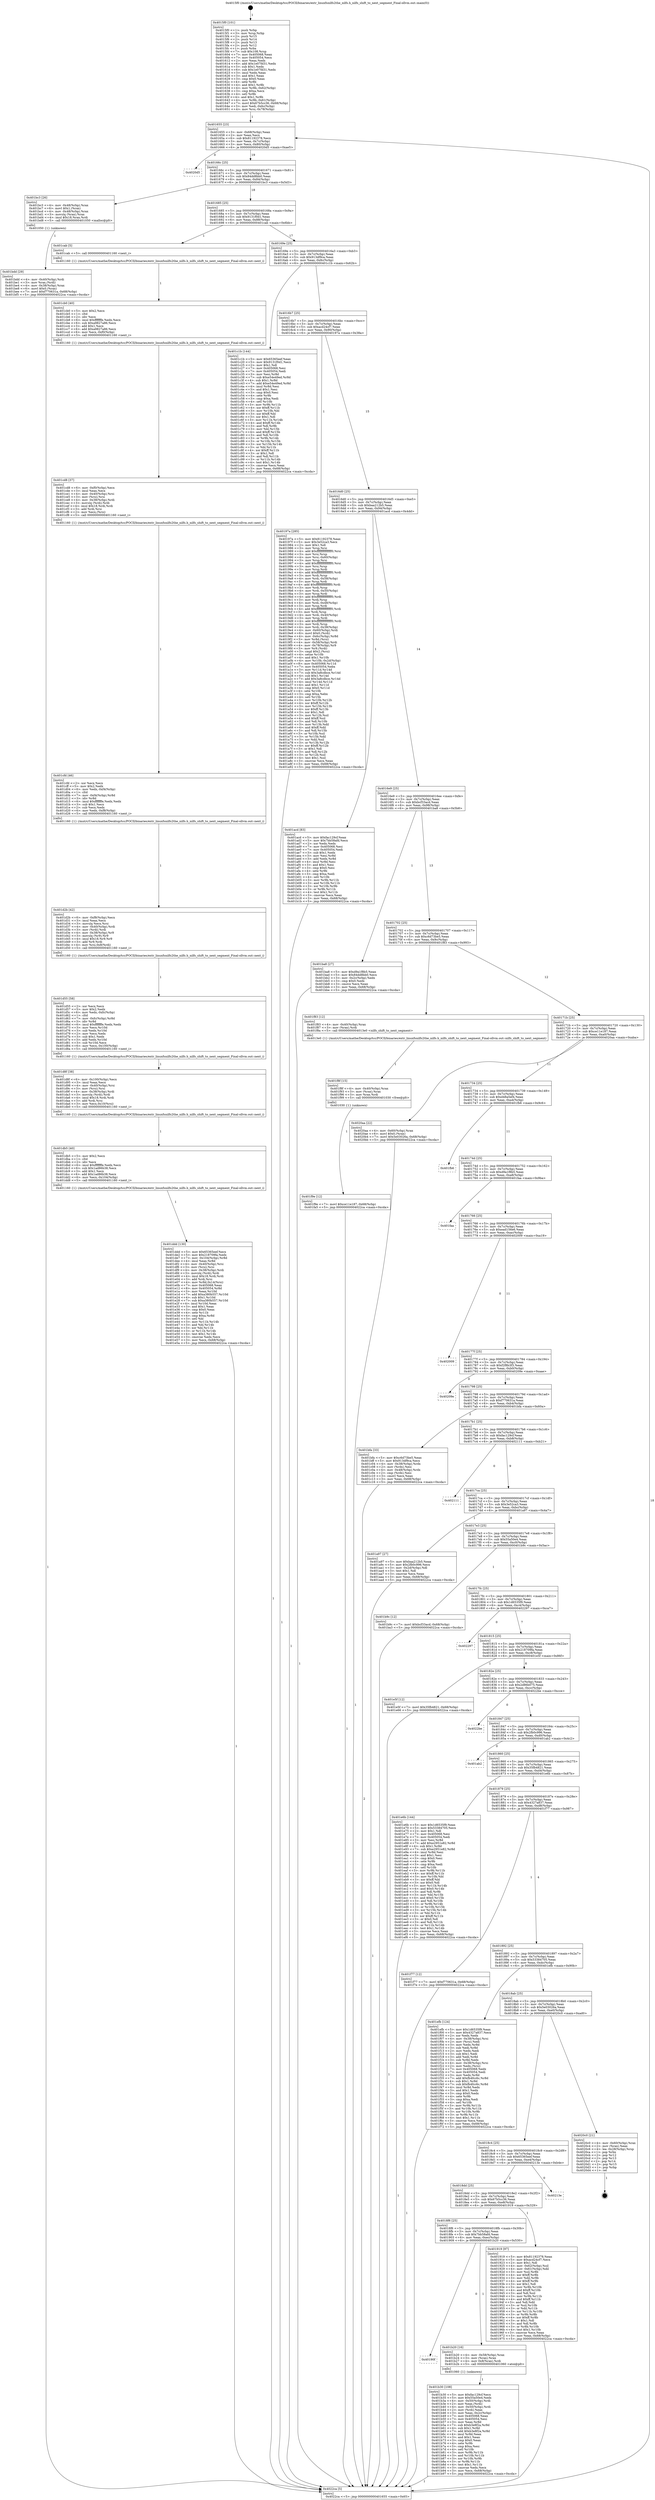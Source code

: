 digraph "0x4015f0" {
  label = "0x4015f0 (/mnt/c/Users/mathe/Desktop/tcc/POCII/binaries/extr_linuxfsnilfs2the_nilfs.h_nilfs_shift_to_next_segment_Final-ollvm.out::main(0))"
  labelloc = "t"
  node[shape=record]

  Entry [label="",width=0.3,height=0.3,shape=circle,fillcolor=black,style=filled]
  "0x401655" [label="{
     0x401655 [23]\l
     | [instrs]\l
     &nbsp;&nbsp;0x401655 \<+3\>: mov -0x68(%rbp),%eax\l
     &nbsp;&nbsp;0x401658 \<+2\>: mov %eax,%ecx\l
     &nbsp;&nbsp;0x40165a \<+6\>: sub $0x81192378,%ecx\l
     &nbsp;&nbsp;0x401660 \<+3\>: mov %eax,-0x7c(%rbp)\l
     &nbsp;&nbsp;0x401663 \<+3\>: mov %ecx,-0x80(%rbp)\l
     &nbsp;&nbsp;0x401666 \<+6\>: je 00000000004020d5 \<main+0xae5\>\l
  }"]
  "0x4020d5" [label="{
     0x4020d5\l
  }", style=dashed]
  "0x40166c" [label="{
     0x40166c [25]\l
     | [instrs]\l
     &nbsp;&nbsp;0x40166c \<+5\>: jmp 0000000000401671 \<main+0x81\>\l
     &nbsp;&nbsp;0x401671 \<+3\>: mov -0x7c(%rbp),%eax\l
     &nbsp;&nbsp;0x401674 \<+5\>: sub $0x84dd8bb0,%eax\l
     &nbsp;&nbsp;0x401679 \<+6\>: mov %eax,-0x84(%rbp)\l
     &nbsp;&nbsp;0x40167f \<+6\>: je 0000000000401bc3 \<main+0x5d3\>\l
  }"]
  Exit [label="",width=0.3,height=0.3,shape=circle,fillcolor=black,style=filled,peripheries=2]
  "0x401bc3" [label="{
     0x401bc3 [26]\l
     | [instrs]\l
     &nbsp;&nbsp;0x401bc3 \<+4\>: mov -0x48(%rbp),%rax\l
     &nbsp;&nbsp;0x401bc7 \<+6\>: movl $0x1,(%rax)\l
     &nbsp;&nbsp;0x401bcd \<+4\>: mov -0x48(%rbp),%rax\l
     &nbsp;&nbsp;0x401bd1 \<+3\>: movslq (%rax),%rax\l
     &nbsp;&nbsp;0x401bd4 \<+4\>: imul $0x18,%rax,%rdi\l
     &nbsp;&nbsp;0x401bd8 \<+5\>: call 0000000000401050 \<malloc@plt\>\l
     | [calls]\l
     &nbsp;&nbsp;0x401050 \{1\} (unknown)\l
  }"]
  "0x401685" [label="{
     0x401685 [25]\l
     | [instrs]\l
     &nbsp;&nbsp;0x401685 \<+5\>: jmp 000000000040168a \<main+0x9a\>\l
     &nbsp;&nbsp;0x40168a \<+3\>: mov -0x7c(%rbp),%eax\l
     &nbsp;&nbsp;0x40168d \<+5\>: sub $0x9131f0d1,%eax\l
     &nbsp;&nbsp;0x401692 \<+6\>: mov %eax,-0x88(%rbp)\l
     &nbsp;&nbsp;0x401698 \<+6\>: je 0000000000401cab \<main+0x6bb\>\l
  }"]
  "0x401f9e" [label="{
     0x401f9e [12]\l
     | [instrs]\l
     &nbsp;&nbsp;0x401f9e \<+7\>: movl $0xce11e187,-0x68(%rbp)\l
     &nbsp;&nbsp;0x401fa5 \<+5\>: jmp 00000000004022ca \<main+0xcda\>\l
  }"]
  "0x401cab" [label="{
     0x401cab [5]\l
     | [instrs]\l
     &nbsp;&nbsp;0x401cab \<+5\>: call 0000000000401160 \<next_i\>\l
     | [calls]\l
     &nbsp;&nbsp;0x401160 \{1\} (/mnt/c/Users/mathe/Desktop/tcc/POCII/binaries/extr_linuxfsnilfs2the_nilfs.h_nilfs_shift_to_next_segment_Final-ollvm.out::next_i)\l
  }"]
  "0x40169e" [label="{
     0x40169e [25]\l
     | [instrs]\l
     &nbsp;&nbsp;0x40169e \<+5\>: jmp 00000000004016a3 \<main+0xb3\>\l
     &nbsp;&nbsp;0x4016a3 \<+3\>: mov -0x7c(%rbp),%eax\l
     &nbsp;&nbsp;0x4016a6 \<+5\>: sub $0x913df9ca,%eax\l
     &nbsp;&nbsp;0x4016ab \<+6\>: mov %eax,-0x8c(%rbp)\l
     &nbsp;&nbsp;0x4016b1 \<+6\>: je 0000000000401c1b \<main+0x62b\>\l
  }"]
  "0x401f8f" [label="{
     0x401f8f [15]\l
     | [instrs]\l
     &nbsp;&nbsp;0x401f8f \<+4\>: mov -0x40(%rbp),%rax\l
     &nbsp;&nbsp;0x401f93 \<+3\>: mov (%rax),%rax\l
     &nbsp;&nbsp;0x401f96 \<+3\>: mov %rax,%rdi\l
     &nbsp;&nbsp;0x401f99 \<+5\>: call 0000000000401030 \<free@plt\>\l
     | [calls]\l
     &nbsp;&nbsp;0x401030 \{1\} (unknown)\l
  }"]
  "0x401c1b" [label="{
     0x401c1b [144]\l
     | [instrs]\l
     &nbsp;&nbsp;0x401c1b \<+5\>: mov $0x65365eef,%eax\l
     &nbsp;&nbsp;0x401c20 \<+5\>: mov $0x9131f0d1,%ecx\l
     &nbsp;&nbsp;0x401c25 \<+2\>: mov $0x1,%dl\l
     &nbsp;&nbsp;0x401c27 \<+7\>: mov 0x405068,%esi\l
     &nbsp;&nbsp;0x401c2e \<+7\>: mov 0x405054,%edi\l
     &nbsp;&nbsp;0x401c35 \<+3\>: mov %esi,%r8d\l
     &nbsp;&nbsp;0x401c38 \<+7\>: sub $0xe54e49ed,%r8d\l
     &nbsp;&nbsp;0x401c3f \<+4\>: sub $0x1,%r8d\l
     &nbsp;&nbsp;0x401c43 \<+7\>: add $0xe54e49ed,%r8d\l
     &nbsp;&nbsp;0x401c4a \<+4\>: imul %r8d,%esi\l
     &nbsp;&nbsp;0x401c4e \<+3\>: and $0x1,%esi\l
     &nbsp;&nbsp;0x401c51 \<+3\>: cmp $0x0,%esi\l
     &nbsp;&nbsp;0x401c54 \<+4\>: sete %r9b\l
     &nbsp;&nbsp;0x401c58 \<+3\>: cmp $0xa,%edi\l
     &nbsp;&nbsp;0x401c5b \<+4\>: setl %r10b\l
     &nbsp;&nbsp;0x401c5f \<+3\>: mov %r9b,%r11b\l
     &nbsp;&nbsp;0x401c62 \<+4\>: xor $0xff,%r11b\l
     &nbsp;&nbsp;0x401c66 \<+3\>: mov %r10b,%bl\l
     &nbsp;&nbsp;0x401c69 \<+3\>: xor $0xff,%bl\l
     &nbsp;&nbsp;0x401c6c \<+3\>: xor $0x1,%dl\l
     &nbsp;&nbsp;0x401c6f \<+3\>: mov %r11b,%r14b\l
     &nbsp;&nbsp;0x401c72 \<+4\>: and $0xff,%r14b\l
     &nbsp;&nbsp;0x401c76 \<+3\>: and %dl,%r9b\l
     &nbsp;&nbsp;0x401c79 \<+3\>: mov %bl,%r15b\l
     &nbsp;&nbsp;0x401c7c \<+4\>: and $0xff,%r15b\l
     &nbsp;&nbsp;0x401c80 \<+3\>: and %dl,%r10b\l
     &nbsp;&nbsp;0x401c83 \<+3\>: or %r9b,%r14b\l
     &nbsp;&nbsp;0x401c86 \<+3\>: or %r10b,%r15b\l
     &nbsp;&nbsp;0x401c89 \<+3\>: xor %r15b,%r14b\l
     &nbsp;&nbsp;0x401c8c \<+3\>: or %bl,%r11b\l
     &nbsp;&nbsp;0x401c8f \<+4\>: xor $0xff,%r11b\l
     &nbsp;&nbsp;0x401c93 \<+3\>: or $0x1,%dl\l
     &nbsp;&nbsp;0x401c96 \<+3\>: and %dl,%r11b\l
     &nbsp;&nbsp;0x401c99 \<+3\>: or %r11b,%r14b\l
     &nbsp;&nbsp;0x401c9c \<+4\>: test $0x1,%r14b\l
     &nbsp;&nbsp;0x401ca0 \<+3\>: cmovne %ecx,%eax\l
     &nbsp;&nbsp;0x401ca3 \<+3\>: mov %eax,-0x68(%rbp)\l
     &nbsp;&nbsp;0x401ca6 \<+5\>: jmp 00000000004022ca \<main+0xcda\>\l
  }"]
  "0x4016b7" [label="{
     0x4016b7 [25]\l
     | [instrs]\l
     &nbsp;&nbsp;0x4016b7 \<+5\>: jmp 00000000004016bc \<main+0xcc\>\l
     &nbsp;&nbsp;0x4016bc \<+3\>: mov -0x7c(%rbp),%eax\l
     &nbsp;&nbsp;0x4016bf \<+5\>: sub $0xacd24cf7,%eax\l
     &nbsp;&nbsp;0x4016c4 \<+6\>: mov %eax,-0x90(%rbp)\l
     &nbsp;&nbsp;0x4016ca \<+6\>: je 000000000040197a \<main+0x38a\>\l
  }"]
  "0x401ddd" [label="{
     0x401ddd [130]\l
     | [instrs]\l
     &nbsp;&nbsp;0x401ddd \<+5\>: mov $0x65365eef,%ecx\l
     &nbsp;&nbsp;0x401de2 \<+5\>: mov $0x218709fa,%edx\l
     &nbsp;&nbsp;0x401de7 \<+7\>: mov -0x104(%rbp),%r8d\l
     &nbsp;&nbsp;0x401dee \<+4\>: imul %eax,%r8d\l
     &nbsp;&nbsp;0x401df2 \<+4\>: mov -0x40(%rbp),%rsi\l
     &nbsp;&nbsp;0x401df6 \<+3\>: mov (%rsi),%rsi\l
     &nbsp;&nbsp;0x401df9 \<+4\>: mov -0x38(%rbp),%rdi\l
     &nbsp;&nbsp;0x401dfd \<+3\>: movslq (%rdi),%rdi\l
     &nbsp;&nbsp;0x401e00 \<+4\>: imul $0x18,%rdi,%rdi\l
     &nbsp;&nbsp;0x401e04 \<+3\>: add %rdi,%rsi\l
     &nbsp;&nbsp;0x401e07 \<+4\>: mov %r8d,0x14(%rsi)\l
     &nbsp;&nbsp;0x401e0b \<+7\>: mov 0x405068,%eax\l
     &nbsp;&nbsp;0x401e12 \<+8\>: mov 0x405054,%r8d\l
     &nbsp;&nbsp;0x401e1a \<+3\>: mov %eax,%r10d\l
     &nbsp;&nbsp;0x401e1d \<+7\>: add $0xa380b557,%r10d\l
     &nbsp;&nbsp;0x401e24 \<+4\>: sub $0x1,%r10d\l
     &nbsp;&nbsp;0x401e28 \<+7\>: sub $0xa380b557,%r10d\l
     &nbsp;&nbsp;0x401e2f \<+4\>: imul %r10d,%eax\l
     &nbsp;&nbsp;0x401e33 \<+3\>: and $0x1,%eax\l
     &nbsp;&nbsp;0x401e36 \<+3\>: cmp $0x0,%eax\l
     &nbsp;&nbsp;0x401e39 \<+4\>: sete %r11b\l
     &nbsp;&nbsp;0x401e3d \<+4\>: cmp $0xa,%r8d\l
     &nbsp;&nbsp;0x401e41 \<+3\>: setl %bl\l
     &nbsp;&nbsp;0x401e44 \<+3\>: mov %r11b,%r14b\l
     &nbsp;&nbsp;0x401e47 \<+3\>: and %bl,%r14b\l
     &nbsp;&nbsp;0x401e4a \<+3\>: xor %bl,%r11b\l
     &nbsp;&nbsp;0x401e4d \<+3\>: or %r11b,%r14b\l
     &nbsp;&nbsp;0x401e50 \<+4\>: test $0x1,%r14b\l
     &nbsp;&nbsp;0x401e54 \<+3\>: cmovne %edx,%ecx\l
     &nbsp;&nbsp;0x401e57 \<+3\>: mov %ecx,-0x68(%rbp)\l
     &nbsp;&nbsp;0x401e5a \<+5\>: jmp 00000000004022ca \<main+0xcda\>\l
  }"]
  "0x40197a" [label="{
     0x40197a [285]\l
     | [instrs]\l
     &nbsp;&nbsp;0x40197a \<+5\>: mov $0x81192378,%eax\l
     &nbsp;&nbsp;0x40197f \<+5\>: mov $0x3e52ca3,%ecx\l
     &nbsp;&nbsp;0x401984 \<+2\>: mov $0x1,%dl\l
     &nbsp;&nbsp;0x401986 \<+3\>: mov %rsp,%rsi\l
     &nbsp;&nbsp;0x401989 \<+4\>: add $0xfffffffffffffff0,%rsi\l
     &nbsp;&nbsp;0x40198d \<+3\>: mov %rsi,%rsp\l
     &nbsp;&nbsp;0x401990 \<+4\>: mov %rsi,-0x60(%rbp)\l
     &nbsp;&nbsp;0x401994 \<+3\>: mov %rsp,%rsi\l
     &nbsp;&nbsp;0x401997 \<+4\>: add $0xfffffffffffffff0,%rsi\l
     &nbsp;&nbsp;0x40199b \<+3\>: mov %rsi,%rsp\l
     &nbsp;&nbsp;0x40199e \<+3\>: mov %rsp,%rdi\l
     &nbsp;&nbsp;0x4019a1 \<+4\>: add $0xfffffffffffffff0,%rdi\l
     &nbsp;&nbsp;0x4019a5 \<+3\>: mov %rdi,%rsp\l
     &nbsp;&nbsp;0x4019a8 \<+4\>: mov %rdi,-0x58(%rbp)\l
     &nbsp;&nbsp;0x4019ac \<+3\>: mov %rsp,%rdi\l
     &nbsp;&nbsp;0x4019af \<+4\>: add $0xfffffffffffffff0,%rdi\l
     &nbsp;&nbsp;0x4019b3 \<+3\>: mov %rdi,%rsp\l
     &nbsp;&nbsp;0x4019b6 \<+4\>: mov %rdi,-0x50(%rbp)\l
     &nbsp;&nbsp;0x4019ba \<+3\>: mov %rsp,%rdi\l
     &nbsp;&nbsp;0x4019bd \<+4\>: add $0xfffffffffffffff0,%rdi\l
     &nbsp;&nbsp;0x4019c1 \<+3\>: mov %rdi,%rsp\l
     &nbsp;&nbsp;0x4019c4 \<+4\>: mov %rdi,-0x48(%rbp)\l
     &nbsp;&nbsp;0x4019c8 \<+3\>: mov %rsp,%rdi\l
     &nbsp;&nbsp;0x4019cb \<+4\>: add $0xfffffffffffffff0,%rdi\l
     &nbsp;&nbsp;0x4019cf \<+3\>: mov %rdi,%rsp\l
     &nbsp;&nbsp;0x4019d2 \<+4\>: mov %rdi,-0x40(%rbp)\l
     &nbsp;&nbsp;0x4019d6 \<+3\>: mov %rsp,%rdi\l
     &nbsp;&nbsp;0x4019d9 \<+4\>: add $0xfffffffffffffff0,%rdi\l
     &nbsp;&nbsp;0x4019dd \<+3\>: mov %rdi,%rsp\l
     &nbsp;&nbsp;0x4019e0 \<+4\>: mov %rdi,-0x38(%rbp)\l
     &nbsp;&nbsp;0x4019e4 \<+4\>: mov -0x60(%rbp),%rdi\l
     &nbsp;&nbsp;0x4019e8 \<+6\>: movl $0x0,(%rdi)\l
     &nbsp;&nbsp;0x4019ee \<+4\>: mov -0x6c(%rbp),%r8d\l
     &nbsp;&nbsp;0x4019f2 \<+3\>: mov %r8d,(%rsi)\l
     &nbsp;&nbsp;0x4019f5 \<+4\>: mov -0x58(%rbp),%rdi\l
     &nbsp;&nbsp;0x4019f9 \<+4\>: mov -0x78(%rbp),%r9\l
     &nbsp;&nbsp;0x4019fd \<+3\>: mov %r9,(%rdi)\l
     &nbsp;&nbsp;0x401a00 \<+3\>: cmpl $0x2,(%rsi)\l
     &nbsp;&nbsp;0x401a03 \<+4\>: setne %r10b\l
     &nbsp;&nbsp;0x401a07 \<+4\>: and $0x1,%r10b\l
     &nbsp;&nbsp;0x401a0b \<+4\>: mov %r10b,-0x2d(%rbp)\l
     &nbsp;&nbsp;0x401a0f \<+8\>: mov 0x405068,%r11d\l
     &nbsp;&nbsp;0x401a17 \<+7\>: mov 0x405054,%ebx\l
     &nbsp;&nbsp;0x401a1e \<+3\>: mov %r11d,%r14d\l
     &nbsp;&nbsp;0x401a21 \<+7\>: sub $0x3a8cdbce,%r14d\l
     &nbsp;&nbsp;0x401a28 \<+4\>: sub $0x1,%r14d\l
     &nbsp;&nbsp;0x401a2c \<+7\>: add $0x3a8cdbce,%r14d\l
     &nbsp;&nbsp;0x401a33 \<+4\>: imul %r14d,%r11d\l
     &nbsp;&nbsp;0x401a37 \<+4\>: and $0x1,%r11d\l
     &nbsp;&nbsp;0x401a3b \<+4\>: cmp $0x0,%r11d\l
     &nbsp;&nbsp;0x401a3f \<+4\>: sete %r10b\l
     &nbsp;&nbsp;0x401a43 \<+3\>: cmp $0xa,%ebx\l
     &nbsp;&nbsp;0x401a46 \<+4\>: setl %r15b\l
     &nbsp;&nbsp;0x401a4a \<+3\>: mov %r10b,%r12b\l
     &nbsp;&nbsp;0x401a4d \<+4\>: xor $0xff,%r12b\l
     &nbsp;&nbsp;0x401a51 \<+3\>: mov %r15b,%r13b\l
     &nbsp;&nbsp;0x401a54 \<+4\>: xor $0xff,%r13b\l
     &nbsp;&nbsp;0x401a58 \<+3\>: xor $0x1,%dl\l
     &nbsp;&nbsp;0x401a5b \<+3\>: mov %r12b,%sil\l
     &nbsp;&nbsp;0x401a5e \<+4\>: and $0xff,%sil\l
     &nbsp;&nbsp;0x401a62 \<+3\>: and %dl,%r10b\l
     &nbsp;&nbsp;0x401a65 \<+3\>: mov %r13b,%dil\l
     &nbsp;&nbsp;0x401a68 \<+4\>: and $0xff,%dil\l
     &nbsp;&nbsp;0x401a6c \<+3\>: and %dl,%r15b\l
     &nbsp;&nbsp;0x401a6f \<+3\>: or %r10b,%sil\l
     &nbsp;&nbsp;0x401a72 \<+3\>: or %r15b,%dil\l
     &nbsp;&nbsp;0x401a75 \<+3\>: xor %dil,%sil\l
     &nbsp;&nbsp;0x401a78 \<+3\>: or %r13b,%r12b\l
     &nbsp;&nbsp;0x401a7b \<+4\>: xor $0xff,%r12b\l
     &nbsp;&nbsp;0x401a7f \<+3\>: or $0x1,%dl\l
     &nbsp;&nbsp;0x401a82 \<+3\>: and %dl,%r12b\l
     &nbsp;&nbsp;0x401a85 \<+3\>: or %r12b,%sil\l
     &nbsp;&nbsp;0x401a88 \<+4\>: test $0x1,%sil\l
     &nbsp;&nbsp;0x401a8c \<+3\>: cmovne %ecx,%eax\l
     &nbsp;&nbsp;0x401a8f \<+3\>: mov %eax,-0x68(%rbp)\l
     &nbsp;&nbsp;0x401a92 \<+5\>: jmp 00000000004022ca \<main+0xcda\>\l
  }"]
  "0x4016d0" [label="{
     0x4016d0 [25]\l
     | [instrs]\l
     &nbsp;&nbsp;0x4016d0 \<+5\>: jmp 00000000004016d5 \<main+0xe5\>\l
     &nbsp;&nbsp;0x4016d5 \<+3\>: mov -0x7c(%rbp),%eax\l
     &nbsp;&nbsp;0x4016d8 \<+5\>: sub $0xbaa212b5,%eax\l
     &nbsp;&nbsp;0x4016dd \<+6\>: mov %eax,-0x94(%rbp)\l
     &nbsp;&nbsp;0x4016e3 \<+6\>: je 0000000000401acd \<main+0x4dd\>\l
  }"]
  "0x401db5" [label="{
     0x401db5 [40]\l
     | [instrs]\l
     &nbsp;&nbsp;0x401db5 \<+5\>: mov $0x2,%ecx\l
     &nbsp;&nbsp;0x401dba \<+1\>: cltd\l
     &nbsp;&nbsp;0x401dbb \<+2\>: idiv %ecx\l
     &nbsp;&nbsp;0x401dbd \<+6\>: imul $0xfffffffe,%edx,%ecx\l
     &nbsp;&nbsp;0x401dc3 \<+6\>: sub $0x1ad86b38,%ecx\l
     &nbsp;&nbsp;0x401dc9 \<+3\>: add $0x1,%ecx\l
     &nbsp;&nbsp;0x401dcc \<+6\>: add $0x1ad86b38,%ecx\l
     &nbsp;&nbsp;0x401dd2 \<+6\>: mov %ecx,-0x104(%rbp)\l
     &nbsp;&nbsp;0x401dd8 \<+5\>: call 0000000000401160 \<next_i\>\l
     | [calls]\l
     &nbsp;&nbsp;0x401160 \{1\} (/mnt/c/Users/mathe/Desktop/tcc/POCII/binaries/extr_linuxfsnilfs2the_nilfs.h_nilfs_shift_to_next_segment_Final-ollvm.out::next_i)\l
  }"]
  "0x401acd" [label="{
     0x401acd [83]\l
     | [instrs]\l
     &nbsp;&nbsp;0x401acd \<+5\>: mov $0xfac129cf,%eax\l
     &nbsp;&nbsp;0x401ad2 \<+5\>: mov $0x7bb58afd,%ecx\l
     &nbsp;&nbsp;0x401ad7 \<+2\>: xor %edx,%edx\l
     &nbsp;&nbsp;0x401ad9 \<+7\>: mov 0x405068,%esi\l
     &nbsp;&nbsp;0x401ae0 \<+7\>: mov 0x405054,%edi\l
     &nbsp;&nbsp;0x401ae7 \<+3\>: sub $0x1,%edx\l
     &nbsp;&nbsp;0x401aea \<+3\>: mov %esi,%r8d\l
     &nbsp;&nbsp;0x401aed \<+3\>: add %edx,%r8d\l
     &nbsp;&nbsp;0x401af0 \<+4\>: imul %r8d,%esi\l
     &nbsp;&nbsp;0x401af4 \<+3\>: and $0x1,%esi\l
     &nbsp;&nbsp;0x401af7 \<+3\>: cmp $0x0,%esi\l
     &nbsp;&nbsp;0x401afa \<+4\>: sete %r9b\l
     &nbsp;&nbsp;0x401afe \<+3\>: cmp $0xa,%edi\l
     &nbsp;&nbsp;0x401b01 \<+4\>: setl %r10b\l
     &nbsp;&nbsp;0x401b05 \<+3\>: mov %r9b,%r11b\l
     &nbsp;&nbsp;0x401b08 \<+3\>: and %r10b,%r11b\l
     &nbsp;&nbsp;0x401b0b \<+3\>: xor %r10b,%r9b\l
     &nbsp;&nbsp;0x401b0e \<+3\>: or %r9b,%r11b\l
     &nbsp;&nbsp;0x401b11 \<+4\>: test $0x1,%r11b\l
     &nbsp;&nbsp;0x401b15 \<+3\>: cmovne %ecx,%eax\l
     &nbsp;&nbsp;0x401b18 \<+3\>: mov %eax,-0x68(%rbp)\l
     &nbsp;&nbsp;0x401b1b \<+5\>: jmp 00000000004022ca \<main+0xcda\>\l
  }"]
  "0x4016e9" [label="{
     0x4016e9 [25]\l
     | [instrs]\l
     &nbsp;&nbsp;0x4016e9 \<+5\>: jmp 00000000004016ee \<main+0xfe\>\l
     &nbsp;&nbsp;0x4016ee \<+3\>: mov -0x7c(%rbp),%eax\l
     &nbsp;&nbsp;0x4016f1 \<+5\>: sub $0xbcf33acd,%eax\l
     &nbsp;&nbsp;0x4016f6 \<+6\>: mov %eax,-0x98(%rbp)\l
     &nbsp;&nbsp;0x4016fc \<+6\>: je 0000000000401ba8 \<main+0x5b8\>\l
  }"]
  "0x401d8f" [label="{
     0x401d8f [38]\l
     | [instrs]\l
     &nbsp;&nbsp;0x401d8f \<+6\>: mov -0x100(%rbp),%ecx\l
     &nbsp;&nbsp;0x401d95 \<+3\>: imul %eax,%ecx\l
     &nbsp;&nbsp;0x401d98 \<+4\>: mov -0x40(%rbp),%rsi\l
     &nbsp;&nbsp;0x401d9c \<+3\>: mov (%rsi),%rsi\l
     &nbsp;&nbsp;0x401d9f \<+4\>: mov -0x38(%rbp),%rdi\l
     &nbsp;&nbsp;0x401da3 \<+3\>: movslq (%rdi),%rdi\l
     &nbsp;&nbsp;0x401da6 \<+4\>: imul $0x18,%rdi,%rdi\l
     &nbsp;&nbsp;0x401daa \<+3\>: add %rdi,%rsi\l
     &nbsp;&nbsp;0x401dad \<+3\>: mov %ecx,0x10(%rsi)\l
     &nbsp;&nbsp;0x401db0 \<+5\>: call 0000000000401160 \<next_i\>\l
     | [calls]\l
     &nbsp;&nbsp;0x401160 \{1\} (/mnt/c/Users/mathe/Desktop/tcc/POCII/binaries/extr_linuxfsnilfs2the_nilfs.h_nilfs_shift_to_next_segment_Final-ollvm.out::next_i)\l
  }"]
  "0x401ba8" [label="{
     0x401ba8 [27]\l
     | [instrs]\l
     &nbsp;&nbsp;0x401ba8 \<+5\>: mov $0xd9a1f8b5,%eax\l
     &nbsp;&nbsp;0x401bad \<+5\>: mov $0x84dd8bb0,%ecx\l
     &nbsp;&nbsp;0x401bb2 \<+3\>: mov -0x2c(%rbp),%edx\l
     &nbsp;&nbsp;0x401bb5 \<+3\>: cmp $0x0,%edx\l
     &nbsp;&nbsp;0x401bb8 \<+3\>: cmove %ecx,%eax\l
     &nbsp;&nbsp;0x401bbb \<+3\>: mov %eax,-0x68(%rbp)\l
     &nbsp;&nbsp;0x401bbe \<+5\>: jmp 00000000004022ca \<main+0xcda\>\l
  }"]
  "0x401702" [label="{
     0x401702 [25]\l
     | [instrs]\l
     &nbsp;&nbsp;0x401702 \<+5\>: jmp 0000000000401707 \<main+0x117\>\l
     &nbsp;&nbsp;0x401707 \<+3\>: mov -0x7c(%rbp),%eax\l
     &nbsp;&nbsp;0x40170a \<+5\>: sub $0xc6d73be5,%eax\l
     &nbsp;&nbsp;0x40170f \<+6\>: mov %eax,-0x9c(%rbp)\l
     &nbsp;&nbsp;0x401715 \<+6\>: je 0000000000401f83 \<main+0x993\>\l
  }"]
  "0x401d55" [label="{
     0x401d55 [58]\l
     | [instrs]\l
     &nbsp;&nbsp;0x401d55 \<+2\>: xor %ecx,%ecx\l
     &nbsp;&nbsp;0x401d57 \<+5\>: mov $0x2,%edx\l
     &nbsp;&nbsp;0x401d5c \<+6\>: mov %edx,-0xfc(%rbp)\l
     &nbsp;&nbsp;0x401d62 \<+1\>: cltd\l
     &nbsp;&nbsp;0x401d63 \<+7\>: mov -0xfc(%rbp),%r8d\l
     &nbsp;&nbsp;0x401d6a \<+3\>: idiv %r8d\l
     &nbsp;&nbsp;0x401d6d \<+6\>: imul $0xfffffffe,%edx,%edx\l
     &nbsp;&nbsp;0x401d73 \<+3\>: mov %ecx,%r10d\l
     &nbsp;&nbsp;0x401d76 \<+3\>: sub %edx,%r10d\l
     &nbsp;&nbsp;0x401d79 \<+2\>: mov %ecx,%edx\l
     &nbsp;&nbsp;0x401d7b \<+3\>: sub $0x1,%edx\l
     &nbsp;&nbsp;0x401d7e \<+3\>: add %edx,%r10d\l
     &nbsp;&nbsp;0x401d81 \<+3\>: sub %r10d,%ecx\l
     &nbsp;&nbsp;0x401d84 \<+6\>: mov %ecx,-0x100(%rbp)\l
     &nbsp;&nbsp;0x401d8a \<+5\>: call 0000000000401160 \<next_i\>\l
     | [calls]\l
     &nbsp;&nbsp;0x401160 \{1\} (/mnt/c/Users/mathe/Desktop/tcc/POCII/binaries/extr_linuxfsnilfs2the_nilfs.h_nilfs_shift_to_next_segment_Final-ollvm.out::next_i)\l
  }"]
  "0x401f83" [label="{
     0x401f83 [12]\l
     | [instrs]\l
     &nbsp;&nbsp;0x401f83 \<+4\>: mov -0x40(%rbp),%rax\l
     &nbsp;&nbsp;0x401f87 \<+3\>: mov (%rax),%rdi\l
     &nbsp;&nbsp;0x401f8a \<+5\>: call 00000000004013e0 \<nilfs_shift_to_next_segment\>\l
     | [calls]\l
     &nbsp;&nbsp;0x4013e0 \{1\} (/mnt/c/Users/mathe/Desktop/tcc/POCII/binaries/extr_linuxfsnilfs2the_nilfs.h_nilfs_shift_to_next_segment_Final-ollvm.out::nilfs_shift_to_next_segment)\l
  }"]
  "0x40171b" [label="{
     0x40171b [25]\l
     | [instrs]\l
     &nbsp;&nbsp;0x40171b \<+5\>: jmp 0000000000401720 \<main+0x130\>\l
     &nbsp;&nbsp;0x401720 \<+3\>: mov -0x7c(%rbp),%eax\l
     &nbsp;&nbsp;0x401723 \<+5\>: sub $0xce11e187,%eax\l
     &nbsp;&nbsp;0x401728 \<+6\>: mov %eax,-0xa0(%rbp)\l
     &nbsp;&nbsp;0x40172e \<+6\>: je 00000000004020aa \<main+0xaba\>\l
  }"]
  "0x401d2b" [label="{
     0x401d2b [42]\l
     | [instrs]\l
     &nbsp;&nbsp;0x401d2b \<+6\>: mov -0xf8(%rbp),%ecx\l
     &nbsp;&nbsp;0x401d31 \<+3\>: imul %eax,%ecx\l
     &nbsp;&nbsp;0x401d34 \<+3\>: movslq %ecx,%rsi\l
     &nbsp;&nbsp;0x401d37 \<+4\>: mov -0x40(%rbp),%rdi\l
     &nbsp;&nbsp;0x401d3b \<+3\>: mov (%rdi),%rdi\l
     &nbsp;&nbsp;0x401d3e \<+4\>: mov -0x38(%rbp),%r9\l
     &nbsp;&nbsp;0x401d42 \<+3\>: movslq (%r9),%r9\l
     &nbsp;&nbsp;0x401d45 \<+4\>: imul $0x18,%r9,%r9\l
     &nbsp;&nbsp;0x401d49 \<+3\>: add %r9,%rdi\l
     &nbsp;&nbsp;0x401d4c \<+4\>: mov %rsi,0x8(%rdi)\l
     &nbsp;&nbsp;0x401d50 \<+5\>: call 0000000000401160 \<next_i\>\l
     | [calls]\l
     &nbsp;&nbsp;0x401160 \{1\} (/mnt/c/Users/mathe/Desktop/tcc/POCII/binaries/extr_linuxfsnilfs2the_nilfs.h_nilfs_shift_to_next_segment_Final-ollvm.out::next_i)\l
  }"]
  "0x4020aa" [label="{
     0x4020aa [22]\l
     | [instrs]\l
     &nbsp;&nbsp;0x4020aa \<+4\>: mov -0x60(%rbp),%rax\l
     &nbsp;&nbsp;0x4020ae \<+6\>: movl $0x0,(%rax)\l
     &nbsp;&nbsp;0x4020b4 \<+7\>: movl $0x5e03026a,-0x68(%rbp)\l
     &nbsp;&nbsp;0x4020bb \<+5\>: jmp 00000000004022ca \<main+0xcda\>\l
  }"]
  "0x401734" [label="{
     0x401734 [25]\l
     | [instrs]\l
     &nbsp;&nbsp;0x401734 \<+5\>: jmp 0000000000401739 \<main+0x149\>\l
     &nbsp;&nbsp;0x401739 \<+3\>: mov -0x7c(%rbp),%eax\l
     &nbsp;&nbsp;0x40173c \<+5\>: sub $0xd48a5ef4,%eax\l
     &nbsp;&nbsp;0x401741 \<+6\>: mov %eax,-0xa4(%rbp)\l
     &nbsp;&nbsp;0x401747 \<+6\>: je 0000000000401fb6 \<main+0x9c6\>\l
  }"]
  "0x401cfd" [label="{
     0x401cfd [46]\l
     | [instrs]\l
     &nbsp;&nbsp;0x401cfd \<+2\>: xor %ecx,%ecx\l
     &nbsp;&nbsp;0x401cff \<+5\>: mov $0x2,%edx\l
     &nbsp;&nbsp;0x401d04 \<+6\>: mov %edx,-0xf4(%rbp)\l
     &nbsp;&nbsp;0x401d0a \<+1\>: cltd\l
     &nbsp;&nbsp;0x401d0b \<+7\>: mov -0xf4(%rbp),%r8d\l
     &nbsp;&nbsp;0x401d12 \<+3\>: idiv %r8d\l
     &nbsp;&nbsp;0x401d15 \<+6\>: imul $0xfffffffe,%edx,%edx\l
     &nbsp;&nbsp;0x401d1b \<+3\>: sub $0x1,%ecx\l
     &nbsp;&nbsp;0x401d1e \<+2\>: sub %ecx,%edx\l
     &nbsp;&nbsp;0x401d20 \<+6\>: mov %edx,-0xf8(%rbp)\l
     &nbsp;&nbsp;0x401d26 \<+5\>: call 0000000000401160 \<next_i\>\l
     | [calls]\l
     &nbsp;&nbsp;0x401160 \{1\} (/mnt/c/Users/mathe/Desktop/tcc/POCII/binaries/extr_linuxfsnilfs2the_nilfs.h_nilfs_shift_to_next_segment_Final-ollvm.out::next_i)\l
  }"]
  "0x401fb6" [label="{
     0x401fb6\l
  }", style=dashed]
  "0x40174d" [label="{
     0x40174d [25]\l
     | [instrs]\l
     &nbsp;&nbsp;0x40174d \<+5\>: jmp 0000000000401752 \<main+0x162\>\l
     &nbsp;&nbsp;0x401752 \<+3\>: mov -0x7c(%rbp),%eax\l
     &nbsp;&nbsp;0x401755 \<+5\>: sub $0xd9a1f8b5,%eax\l
     &nbsp;&nbsp;0x40175a \<+6\>: mov %eax,-0xa8(%rbp)\l
     &nbsp;&nbsp;0x401760 \<+6\>: je 0000000000401faa \<main+0x9ba\>\l
  }"]
  "0x401cd8" [label="{
     0x401cd8 [37]\l
     | [instrs]\l
     &nbsp;&nbsp;0x401cd8 \<+6\>: mov -0xf0(%rbp),%ecx\l
     &nbsp;&nbsp;0x401cde \<+3\>: imul %eax,%ecx\l
     &nbsp;&nbsp;0x401ce1 \<+4\>: mov -0x40(%rbp),%rsi\l
     &nbsp;&nbsp;0x401ce5 \<+3\>: mov (%rsi),%rsi\l
     &nbsp;&nbsp;0x401ce8 \<+4\>: mov -0x38(%rbp),%rdi\l
     &nbsp;&nbsp;0x401cec \<+3\>: movslq (%rdi),%rdi\l
     &nbsp;&nbsp;0x401cef \<+4\>: imul $0x18,%rdi,%rdi\l
     &nbsp;&nbsp;0x401cf3 \<+3\>: add %rdi,%rsi\l
     &nbsp;&nbsp;0x401cf6 \<+2\>: mov %ecx,(%rsi)\l
     &nbsp;&nbsp;0x401cf8 \<+5\>: call 0000000000401160 \<next_i\>\l
     | [calls]\l
     &nbsp;&nbsp;0x401160 \{1\} (/mnt/c/Users/mathe/Desktop/tcc/POCII/binaries/extr_linuxfsnilfs2the_nilfs.h_nilfs_shift_to_next_segment_Final-ollvm.out::next_i)\l
  }"]
  "0x401faa" [label="{
     0x401faa\l
  }", style=dashed]
  "0x401766" [label="{
     0x401766 [25]\l
     | [instrs]\l
     &nbsp;&nbsp;0x401766 \<+5\>: jmp 000000000040176b \<main+0x17b\>\l
     &nbsp;&nbsp;0x40176b \<+3\>: mov -0x7c(%rbp),%eax\l
     &nbsp;&nbsp;0x40176e \<+5\>: sub $0xead156e6,%eax\l
     &nbsp;&nbsp;0x401773 \<+6\>: mov %eax,-0xac(%rbp)\l
     &nbsp;&nbsp;0x401779 \<+6\>: je 0000000000402009 \<main+0xa19\>\l
  }"]
  "0x401cb0" [label="{
     0x401cb0 [40]\l
     | [instrs]\l
     &nbsp;&nbsp;0x401cb0 \<+5\>: mov $0x2,%ecx\l
     &nbsp;&nbsp;0x401cb5 \<+1\>: cltd\l
     &nbsp;&nbsp;0x401cb6 \<+2\>: idiv %ecx\l
     &nbsp;&nbsp;0x401cb8 \<+6\>: imul $0xfffffffe,%edx,%ecx\l
     &nbsp;&nbsp;0x401cbe \<+6\>: sub $0xa9827a86,%ecx\l
     &nbsp;&nbsp;0x401cc4 \<+3\>: add $0x1,%ecx\l
     &nbsp;&nbsp;0x401cc7 \<+6\>: add $0xa9827a86,%ecx\l
     &nbsp;&nbsp;0x401ccd \<+6\>: mov %ecx,-0xf0(%rbp)\l
     &nbsp;&nbsp;0x401cd3 \<+5\>: call 0000000000401160 \<next_i\>\l
     | [calls]\l
     &nbsp;&nbsp;0x401160 \{1\} (/mnt/c/Users/mathe/Desktop/tcc/POCII/binaries/extr_linuxfsnilfs2the_nilfs.h_nilfs_shift_to_next_segment_Final-ollvm.out::next_i)\l
  }"]
  "0x402009" [label="{
     0x402009\l
  }", style=dashed]
  "0x40177f" [label="{
     0x40177f [25]\l
     | [instrs]\l
     &nbsp;&nbsp;0x40177f \<+5\>: jmp 0000000000401784 \<main+0x194\>\l
     &nbsp;&nbsp;0x401784 \<+3\>: mov -0x7c(%rbp),%eax\l
     &nbsp;&nbsp;0x401787 \<+5\>: sub $0xf2f8b3f3,%eax\l
     &nbsp;&nbsp;0x40178c \<+6\>: mov %eax,-0xb0(%rbp)\l
     &nbsp;&nbsp;0x401792 \<+6\>: je 000000000040209e \<main+0xaae\>\l
  }"]
  "0x401bdd" [label="{
     0x401bdd [29]\l
     | [instrs]\l
     &nbsp;&nbsp;0x401bdd \<+4\>: mov -0x40(%rbp),%rdi\l
     &nbsp;&nbsp;0x401be1 \<+3\>: mov %rax,(%rdi)\l
     &nbsp;&nbsp;0x401be4 \<+4\>: mov -0x38(%rbp),%rax\l
     &nbsp;&nbsp;0x401be8 \<+6\>: movl $0x0,(%rax)\l
     &nbsp;&nbsp;0x401bee \<+7\>: movl $0xf770631a,-0x68(%rbp)\l
     &nbsp;&nbsp;0x401bf5 \<+5\>: jmp 00000000004022ca \<main+0xcda\>\l
  }"]
  "0x40209e" [label="{
     0x40209e\l
  }", style=dashed]
  "0x401798" [label="{
     0x401798 [25]\l
     | [instrs]\l
     &nbsp;&nbsp;0x401798 \<+5\>: jmp 000000000040179d \<main+0x1ad\>\l
     &nbsp;&nbsp;0x40179d \<+3\>: mov -0x7c(%rbp),%eax\l
     &nbsp;&nbsp;0x4017a0 \<+5\>: sub $0xf770631a,%eax\l
     &nbsp;&nbsp;0x4017a5 \<+6\>: mov %eax,-0xb4(%rbp)\l
     &nbsp;&nbsp;0x4017ab \<+6\>: je 0000000000401bfa \<main+0x60a\>\l
  }"]
  "0x401b30" [label="{
     0x401b30 [108]\l
     | [instrs]\l
     &nbsp;&nbsp;0x401b30 \<+5\>: mov $0xfac129cf,%ecx\l
     &nbsp;&nbsp;0x401b35 \<+5\>: mov $0x55a50e4,%edx\l
     &nbsp;&nbsp;0x401b3a \<+4\>: mov -0x50(%rbp),%rdi\l
     &nbsp;&nbsp;0x401b3e \<+2\>: mov %eax,(%rdi)\l
     &nbsp;&nbsp;0x401b40 \<+4\>: mov -0x50(%rbp),%rdi\l
     &nbsp;&nbsp;0x401b44 \<+2\>: mov (%rdi),%eax\l
     &nbsp;&nbsp;0x401b46 \<+3\>: mov %eax,-0x2c(%rbp)\l
     &nbsp;&nbsp;0x401b49 \<+7\>: mov 0x405068,%eax\l
     &nbsp;&nbsp;0x401b50 \<+7\>: mov 0x405054,%esi\l
     &nbsp;&nbsp;0x401b57 \<+3\>: mov %eax,%r8d\l
     &nbsp;&nbsp;0x401b5a \<+7\>: sub $0xb3e8f2a,%r8d\l
     &nbsp;&nbsp;0x401b61 \<+4\>: sub $0x1,%r8d\l
     &nbsp;&nbsp;0x401b65 \<+7\>: add $0xb3e8f2a,%r8d\l
     &nbsp;&nbsp;0x401b6c \<+4\>: imul %r8d,%eax\l
     &nbsp;&nbsp;0x401b70 \<+3\>: and $0x1,%eax\l
     &nbsp;&nbsp;0x401b73 \<+3\>: cmp $0x0,%eax\l
     &nbsp;&nbsp;0x401b76 \<+4\>: sete %r9b\l
     &nbsp;&nbsp;0x401b7a \<+3\>: cmp $0xa,%esi\l
     &nbsp;&nbsp;0x401b7d \<+4\>: setl %r10b\l
     &nbsp;&nbsp;0x401b81 \<+3\>: mov %r9b,%r11b\l
     &nbsp;&nbsp;0x401b84 \<+3\>: and %r10b,%r11b\l
     &nbsp;&nbsp;0x401b87 \<+3\>: xor %r10b,%r9b\l
     &nbsp;&nbsp;0x401b8a \<+3\>: or %r9b,%r11b\l
     &nbsp;&nbsp;0x401b8d \<+4\>: test $0x1,%r11b\l
     &nbsp;&nbsp;0x401b91 \<+3\>: cmovne %edx,%ecx\l
     &nbsp;&nbsp;0x401b94 \<+3\>: mov %ecx,-0x68(%rbp)\l
     &nbsp;&nbsp;0x401b97 \<+5\>: jmp 00000000004022ca \<main+0xcda\>\l
  }"]
  "0x401bfa" [label="{
     0x401bfa [33]\l
     | [instrs]\l
     &nbsp;&nbsp;0x401bfa \<+5\>: mov $0xc6d73be5,%eax\l
     &nbsp;&nbsp;0x401bff \<+5\>: mov $0x913df9ca,%ecx\l
     &nbsp;&nbsp;0x401c04 \<+4\>: mov -0x38(%rbp),%rdx\l
     &nbsp;&nbsp;0x401c08 \<+2\>: mov (%rdx),%esi\l
     &nbsp;&nbsp;0x401c0a \<+4\>: mov -0x48(%rbp),%rdx\l
     &nbsp;&nbsp;0x401c0e \<+2\>: cmp (%rdx),%esi\l
     &nbsp;&nbsp;0x401c10 \<+3\>: cmovl %ecx,%eax\l
     &nbsp;&nbsp;0x401c13 \<+3\>: mov %eax,-0x68(%rbp)\l
     &nbsp;&nbsp;0x401c16 \<+5\>: jmp 00000000004022ca \<main+0xcda\>\l
  }"]
  "0x4017b1" [label="{
     0x4017b1 [25]\l
     | [instrs]\l
     &nbsp;&nbsp;0x4017b1 \<+5\>: jmp 00000000004017b6 \<main+0x1c6\>\l
     &nbsp;&nbsp;0x4017b6 \<+3\>: mov -0x7c(%rbp),%eax\l
     &nbsp;&nbsp;0x4017b9 \<+5\>: sub $0xfac129cf,%eax\l
     &nbsp;&nbsp;0x4017be \<+6\>: mov %eax,-0xb8(%rbp)\l
     &nbsp;&nbsp;0x4017c4 \<+6\>: je 0000000000402111 \<main+0xb21\>\l
  }"]
  "0x40190f" [label="{
     0x40190f\l
  }", style=dashed]
  "0x402111" [label="{
     0x402111\l
  }", style=dashed]
  "0x4017ca" [label="{
     0x4017ca [25]\l
     | [instrs]\l
     &nbsp;&nbsp;0x4017ca \<+5\>: jmp 00000000004017cf \<main+0x1df\>\l
     &nbsp;&nbsp;0x4017cf \<+3\>: mov -0x7c(%rbp),%eax\l
     &nbsp;&nbsp;0x4017d2 \<+5\>: sub $0x3e52ca3,%eax\l
     &nbsp;&nbsp;0x4017d7 \<+6\>: mov %eax,-0xbc(%rbp)\l
     &nbsp;&nbsp;0x4017dd \<+6\>: je 0000000000401a97 \<main+0x4a7\>\l
  }"]
  "0x401b20" [label="{
     0x401b20 [16]\l
     | [instrs]\l
     &nbsp;&nbsp;0x401b20 \<+4\>: mov -0x58(%rbp),%rax\l
     &nbsp;&nbsp;0x401b24 \<+3\>: mov (%rax),%rax\l
     &nbsp;&nbsp;0x401b27 \<+4\>: mov 0x8(%rax),%rdi\l
     &nbsp;&nbsp;0x401b2b \<+5\>: call 0000000000401060 \<atoi@plt\>\l
     | [calls]\l
     &nbsp;&nbsp;0x401060 \{1\} (unknown)\l
  }"]
  "0x401a97" [label="{
     0x401a97 [27]\l
     | [instrs]\l
     &nbsp;&nbsp;0x401a97 \<+5\>: mov $0xbaa212b5,%eax\l
     &nbsp;&nbsp;0x401a9c \<+5\>: mov $0x2fb0c996,%ecx\l
     &nbsp;&nbsp;0x401aa1 \<+3\>: mov -0x2d(%rbp),%dl\l
     &nbsp;&nbsp;0x401aa4 \<+3\>: test $0x1,%dl\l
     &nbsp;&nbsp;0x401aa7 \<+3\>: cmovne %ecx,%eax\l
     &nbsp;&nbsp;0x401aaa \<+3\>: mov %eax,-0x68(%rbp)\l
     &nbsp;&nbsp;0x401aad \<+5\>: jmp 00000000004022ca \<main+0xcda\>\l
  }"]
  "0x4017e3" [label="{
     0x4017e3 [25]\l
     | [instrs]\l
     &nbsp;&nbsp;0x4017e3 \<+5\>: jmp 00000000004017e8 \<main+0x1f8\>\l
     &nbsp;&nbsp;0x4017e8 \<+3\>: mov -0x7c(%rbp),%eax\l
     &nbsp;&nbsp;0x4017eb \<+5\>: sub $0x55a50e4,%eax\l
     &nbsp;&nbsp;0x4017f0 \<+6\>: mov %eax,-0xc0(%rbp)\l
     &nbsp;&nbsp;0x4017f6 \<+6\>: je 0000000000401b9c \<main+0x5ac\>\l
  }"]
  "0x4015f0" [label="{
     0x4015f0 [101]\l
     | [instrs]\l
     &nbsp;&nbsp;0x4015f0 \<+1\>: push %rbp\l
     &nbsp;&nbsp;0x4015f1 \<+3\>: mov %rsp,%rbp\l
     &nbsp;&nbsp;0x4015f4 \<+2\>: push %r15\l
     &nbsp;&nbsp;0x4015f6 \<+2\>: push %r14\l
     &nbsp;&nbsp;0x4015f8 \<+2\>: push %r13\l
     &nbsp;&nbsp;0x4015fa \<+2\>: push %r12\l
     &nbsp;&nbsp;0x4015fc \<+1\>: push %rbx\l
     &nbsp;&nbsp;0x4015fd \<+7\>: sub $0x108,%rsp\l
     &nbsp;&nbsp;0x401604 \<+7\>: mov 0x405068,%eax\l
     &nbsp;&nbsp;0x40160b \<+7\>: mov 0x405054,%ecx\l
     &nbsp;&nbsp;0x401612 \<+2\>: mov %eax,%edx\l
     &nbsp;&nbsp;0x401614 \<+6\>: add $0x1e07fd31,%edx\l
     &nbsp;&nbsp;0x40161a \<+3\>: sub $0x1,%edx\l
     &nbsp;&nbsp;0x40161d \<+6\>: sub $0x1e07fd31,%edx\l
     &nbsp;&nbsp;0x401623 \<+3\>: imul %edx,%eax\l
     &nbsp;&nbsp;0x401626 \<+3\>: and $0x1,%eax\l
     &nbsp;&nbsp;0x401629 \<+3\>: cmp $0x0,%eax\l
     &nbsp;&nbsp;0x40162c \<+4\>: sete %r8b\l
     &nbsp;&nbsp;0x401630 \<+4\>: and $0x1,%r8b\l
     &nbsp;&nbsp;0x401634 \<+4\>: mov %r8b,-0x62(%rbp)\l
     &nbsp;&nbsp;0x401638 \<+3\>: cmp $0xa,%ecx\l
     &nbsp;&nbsp;0x40163b \<+4\>: setl %r8b\l
     &nbsp;&nbsp;0x40163f \<+4\>: and $0x1,%r8b\l
     &nbsp;&nbsp;0x401643 \<+4\>: mov %r8b,-0x61(%rbp)\l
     &nbsp;&nbsp;0x401647 \<+7\>: movl $0x67b5cc36,-0x68(%rbp)\l
     &nbsp;&nbsp;0x40164e \<+3\>: mov %edi,-0x6c(%rbp)\l
     &nbsp;&nbsp;0x401651 \<+4\>: mov %rsi,-0x78(%rbp)\l
  }"]
  "0x401b9c" [label="{
     0x401b9c [12]\l
     | [instrs]\l
     &nbsp;&nbsp;0x401b9c \<+7\>: movl $0xbcf33acd,-0x68(%rbp)\l
     &nbsp;&nbsp;0x401ba3 \<+5\>: jmp 00000000004022ca \<main+0xcda\>\l
  }"]
  "0x4017fc" [label="{
     0x4017fc [25]\l
     | [instrs]\l
     &nbsp;&nbsp;0x4017fc \<+5\>: jmp 0000000000401801 \<main+0x211\>\l
     &nbsp;&nbsp;0x401801 \<+3\>: mov -0x7c(%rbp),%eax\l
     &nbsp;&nbsp;0x401804 \<+5\>: sub $0x1d6535f9,%eax\l
     &nbsp;&nbsp;0x401809 \<+6\>: mov %eax,-0xc4(%rbp)\l
     &nbsp;&nbsp;0x40180f \<+6\>: je 0000000000402297 \<main+0xca7\>\l
  }"]
  "0x4022ca" [label="{
     0x4022ca [5]\l
     | [instrs]\l
     &nbsp;&nbsp;0x4022ca \<+5\>: jmp 0000000000401655 \<main+0x65\>\l
  }"]
  "0x402297" [label="{
     0x402297\l
  }", style=dashed]
  "0x401815" [label="{
     0x401815 [25]\l
     | [instrs]\l
     &nbsp;&nbsp;0x401815 \<+5\>: jmp 000000000040181a \<main+0x22a\>\l
     &nbsp;&nbsp;0x40181a \<+3\>: mov -0x7c(%rbp),%eax\l
     &nbsp;&nbsp;0x40181d \<+5\>: sub $0x218709fa,%eax\l
     &nbsp;&nbsp;0x401822 \<+6\>: mov %eax,-0xc8(%rbp)\l
     &nbsp;&nbsp;0x401828 \<+6\>: je 0000000000401e5f \<main+0x86f\>\l
  }"]
  "0x4018f6" [label="{
     0x4018f6 [25]\l
     | [instrs]\l
     &nbsp;&nbsp;0x4018f6 \<+5\>: jmp 00000000004018fb \<main+0x30b\>\l
     &nbsp;&nbsp;0x4018fb \<+3\>: mov -0x7c(%rbp),%eax\l
     &nbsp;&nbsp;0x4018fe \<+5\>: sub $0x7bb58afd,%eax\l
     &nbsp;&nbsp;0x401903 \<+6\>: mov %eax,-0xec(%rbp)\l
     &nbsp;&nbsp;0x401909 \<+6\>: je 0000000000401b20 \<main+0x530\>\l
  }"]
  "0x401e5f" [label="{
     0x401e5f [12]\l
     | [instrs]\l
     &nbsp;&nbsp;0x401e5f \<+7\>: movl $0x35fb4821,-0x68(%rbp)\l
     &nbsp;&nbsp;0x401e66 \<+5\>: jmp 00000000004022ca \<main+0xcda\>\l
  }"]
  "0x40182e" [label="{
     0x40182e [25]\l
     | [instrs]\l
     &nbsp;&nbsp;0x40182e \<+5\>: jmp 0000000000401833 \<main+0x243\>\l
     &nbsp;&nbsp;0x401833 \<+3\>: mov -0x7c(%rbp),%eax\l
     &nbsp;&nbsp;0x401836 \<+5\>: sub $0x2d86b075,%eax\l
     &nbsp;&nbsp;0x40183b \<+6\>: mov %eax,-0xcc(%rbp)\l
     &nbsp;&nbsp;0x401841 \<+6\>: je 00000000004022be \<main+0xcce\>\l
  }"]
  "0x401919" [label="{
     0x401919 [97]\l
     | [instrs]\l
     &nbsp;&nbsp;0x401919 \<+5\>: mov $0x81192378,%eax\l
     &nbsp;&nbsp;0x40191e \<+5\>: mov $0xacd24cf7,%ecx\l
     &nbsp;&nbsp;0x401923 \<+2\>: mov $0x1,%dl\l
     &nbsp;&nbsp;0x401925 \<+4\>: mov -0x62(%rbp),%sil\l
     &nbsp;&nbsp;0x401929 \<+4\>: mov -0x61(%rbp),%dil\l
     &nbsp;&nbsp;0x40192d \<+3\>: mov %sil,%r8b\l
     &nbsp;&nbsp;0x401930 \<+4\>: xor $0xff,%r8b\l
     &nbsp;&nbsp;0x401934 \<+3\>: mov %dil,%r9b\l
     &nbsp;&nbsp;0x401937 \<+4\>: xor $0xff,%r9b\l
     &nbsp;&nbsp;0x40193b \<+3\>: xor $0x1,%dl\l
     &nbsp;&nbsp;0x40193e \<+3\>: mov %r8b,%r10b\l
     &nbsp;&nbsp;0x401941 \<+4\>: and $0xff,%r10b\l
     &nbsp;&nbsp;0x401945 \<+3\>: and %dl,%sil\l
     &nbsp;&nbsp;0x401948 \<+3\>: mov %r9b,%r11b\l
     &nbsp;&nbsp;0x40194b \<+4\>: and $0xff,%r11b\l
     &nbsp;&nbsp;0x40194f \<+3\>: and %dl,%dil\l
     &nbsp;&nbsp;0x401952 \<+3\>: or %sil,%r10b\l
     &nbsp;&nbsp;0x401955 \<+3\>: or %dil,%r11b\l
     &nbsp;&nbsp;0x401958 \<+3\>: xor %r11b,%r10b\l
     &nbsp;&nbsp;0x40195b \<+3\>: or %r9b,%r8b\l
     &nbsp;&nbsp;0x40195e \<+4\>: xor $0xff,%r8b\l
     &nbsp;&nbsp;0x401962 \<+3\>: or $0x1,%dl\l
     &nbsp;&nbsp;0x401965 \<+3\>: and %dl,%r8b\l
     &nbsp;&nbsp;0x401968 \<+3\>: or %r8b,%r10b\l
     &nbsp;&nbsp;0x40196b \<+4\>: test $0x1,%r10b\l
     &nbsp;&nbsp;0x40196f \<+3\>: cmovne %ecx,%eax\l
     &nbsp;&nbsp;0x401972 \<+3\>: mov %eax,-0x68(%rbp)\l
     &nbsp;&nbsp;0x401975 \<+5\>: jmp 00000000004022ca \<main+0xcda\>\l
  }"]
  "0x4022be" [label="{
     0x4022be\l
  }", style=dashed]
  "0x401847" [label="{
     0x401847 [25]\l
     | [instrs]\l
     &nbsp;&nbsp;0x401847 \<+5\>: jmp 000000000040184c \<main+0x25c\>\l
     &nbsp;&nbsp;0x40184c \<+3\>: mov -0x7c(%rbp),%eax\l
     &nbsp;&nbsp;0x40184f \<+5\>: sub $0x2fb0c996,%eax\l
     &nbsp;&nbsp;0x401854 \<+6\>: mov %eax,-0xd0(%rbp)\l
     &nbsp;&nbsp;0x40185a \<+6\>: je 0000000000401ab2 \<main+0x4c2\>\l
  }"]
  "0x4018dd" [label="{
     0x4018dd [25]\l
     | [instrs]\l
     &nbsp;&nbsp;0x4018dd \<+5\>: jmp 00000000004018e2 \<main+0x2f2\>\l
     &nbsp;&nbsp;0x4018e2 \<+3\>: mov -0x7c(%rbp),%eax\l
     &nbsp;&nbsp;0x4018e5 \<+5\>: sub $0x67b5cc36,%eax\l
     &nbsp;&nbsp;0x4018ea \<+6\>: mov %eax,-0xe8(%rbp)\l
     &nbsp;&nbsp;0x4018f0 \<+6\>: je 0000000000401919 \<main+0x329\>\l
  }"]
  "0x401ab2" [label="{
     0x401ab2\l
  }", style=dashed]
  "0x401860" [label="{
     0x401860 [25]\l
     | [instrs]\l
     &nbsp;&nbsp;0x401860 \<+5\>: jmp 0000000000401865 \<main+0x275\>\l
     &nbsp;&nbsp;0x401865 \<+3\>: mov -0x7c(%rbp),%eax\l
     &nbsp;&nbsp;0x401868 \<+5\>: sub $0x35fb4821,%eax\l
     &nbsp;&nbsp;0x40186d \<+6\>: mov %eax,-0xd4(%rbp)\l
     &nbsp;&nbsp;0x401873 \<+6\>: je 0000000000401e6b \<main+0x87b\>\l
  }"]
  "0x40213e" [label="{
     0x40213e\l
  }", style=dashed]
  "0x401e6b" [label="{
     0x401e6b [144]\l
     | [instrs]\l
     &nbsp;&nbsp;0x401e6b \<+5\>: mov $0x1d6535f9,%eax\l
     &nbsp;&nbsp;0x401e70 \<+5\>: mov $0x53384705,%ecx\l
     &nbsp;&nbsp;0x401e75 \<+2\>: mov $0x1,%dl\l
     &nbsp;&nbsp;0x401e77 \<+7\>: mov 0x405068,%esi\l
     &nbsp;&nbsp;0x401e7e \<+7\>: mov 0x405054,%edi\l
     &nbsp;&nbsp;0x401e85 \<+3\>: mov %esi,%r8d\l
     &nbsp;&nbsp;0x401e88 \<+7\>: add $0xe2951e82,%r8d\l
     &nbsp;&nbsp;0x401e8f \<+4\>: sub $0x1,%r8d\l
     &nbsp;&nbsp;0x401e93 \<+7\>: sub $0xe2951e82,%r8d\l
     &nbsp;&nbsp;0x401e9a \<+4\>: imul %r8d,%esi\l
     &nbsp;&nbsp;0x401e9e \<+3\>: and $0x1,%esi\l
     &nbsp;&nbsp;0x401ea1 \<+3\>: cmp $0x0,%esi\l
     &nbsp;&nbsp;0x401ea4 \<+4\>: sete %r9b\l
     &nbsp;&nbsp;0x401ea8 \<+3\>: cmp $0xa,%edi\l
     &nbsp;&nbsp;0x401eab \<+4\>: setl %r10b\l
     &nbsp;&nbsp;0x401eaf \<+3\>: mov %r9b,%r11b\l
     &nbsp;&nbsp;0x401eb2 \<+4\>: xor $0xff,%r11b\l
     &nbsp;&nbsp;0x401eb6 \<+3\>: mov %r10b,%bl\l
     &nbsp;&nbsp;0x401eb9 \<+3\>: xor $0xff,%bl\l
     &nbsp;&nbsp;0x401ebc \<+3\>: xor $0x0,%dl\l
     &nbsp;&nbsp;0x401ebf \<+3\>: mov %r11b,%r14b\l
     &nbsp;&nbsp;0x401ec2 \<+4\>: and $0x0,%r14b\l
     &nbsp;&nbsp;0x401ec6 \<+3\>: and %dl,%r9b\l
     &nbsp;&nbsp;0x401ec9 \<+3\>: mov %bl,%r15b\l
     &nbsp;&nbsp;0x401ecc \<+4\>: and $0x0,%r15b\l
     &nbsp;&nbsp;0x401ed0 \<+3\>: and %dl,%r10b\l
     &nbsp;&nbsp;0x401ed3 \<+3\>: or %r9b,%r14b\l
     &nbsp;&nbsp;0x401ed6 \<+3\>: or %r10b,%r15b\l
     &nbsp;&nbsp;0x401ed9 \<+3\>: xor %r15b,%r14b\l
     &nbsp;&nbsp;0x401edc \<+3\>: or %bl,%r11b\l
     &nbsp;&nbsp;0x401edf \<+4\>: xor $0xff,%r11b\l
     &nbsp;&nbsp;0x401ee3 \<+3\>: or $0x0,%dl\l
     &nbsp;&nbsp;0x401ee6 \<+3\>: and %dl,%r11b\l
     &nbsp;&nbsp;0x401ee9 \<+3\>: or %r11b,%r14b\l
     &nbsp;&nbsp;0x401eec \<+4\>: test $0x1,%r14b\l
     &nbsp;&nbsp;0x401ef0 \<+3\>: cmovne %ecx,%eax\l
     &nbsp;&nbsp;0x401ef3 \<+3\>: mov %eax,-0x68(%rbp)\l
     &nbsp;&nbsp;0x401ef6 \<+5\>: jmp 00000000004022ca \<main+0xcda\>\l
  }"]
  "0x401879" [label="{
     0x401879 [25]\l
     | [instrs]\l
     &nbsp;&nbsp;0x401879 \<+5\>: jmp 000000000040187e \<main+0x28e\>\l
     &nbsp;&nbsp;0x40187e \<+3\>: mov -0x7c(%rbp),%eax\l
     &nbsp;&nbsp;0x401881 \<+5\>: sub $0x4327a837,%eax\l
     &nbsp;&nbsp;0x401886 \<+6\>: mov %eax,-0xd8(%rbp)\l
     &nbsp;&nbsp;0x40188c \<+6\>: je 0000000000401f77 \<main+0x987\>\l
  }"]
  "0x4018c4" [label="{
     0x4018c4 [25]\l
     | [instrs]\l
     &nbsp;&nbsp;0x4018c4 \<+5\>: jmp 00000000004018c9 \<main+0x2d9\>\l
     &nbsp;&nbsp;0x4018c9 \<+3\>: mov -0x7c(%rbp),%eax\l
     &nbsp;&nbsp;0x4018cc \<+5\>: sub $0x65365eef,%eax\l
     &nbsp;&nbsp;0x4018d1 \<+6\>: mov %eax,-0xe4(%rbp)\l
     &nbsp;&nbsp;0x4018d7 \<+6\>: je 000000000040213e \<main+0xb4e\>\l
  }"]
  "0x401f77" [label="{
     0x401f77 [12]\l
     | [instrs]\l
     &nbsp;&nbsp;0x401f77 \<+7\>: movl $0xf770631a,-0x68(%rbp)\l
     &nbsp;&nbsp;0x401f7e \<+5\>: jmp 00000000004022ca \<main+0xcda\>\l
  }"]
  "0x401892" [label="{
     0x401892 [25]\l
     | [instrs]\l
     &nbsp;&nbsp;0x401892 \<+5\>: jmp 0000000000401897 \<main+0x2a7\>\l
     &nbsp;&nbsp;0x401897 \<+3\>: mov -0x7c(%rbp),%eax\l
     &nbsp;&nbsp;0x40189a \<+5\>: sub $0x53384705,%eax\l
     &nbsp;&nbsp;0x40189f \<+6\>: mov %eax,-0xdc(%rbp)\l
     &nbsp;&nbsp;0x4018a5 \<+6\>: je 0000000000401efb \<main+0x90b\>\l
  }"]
  "0x4020c0" [label="{
     0x4020c0 [21]\l
     | [instrs]\l
     &nbsp;&nbsp;0x4020c0 \<+4\>: mov -0x60(%rbp),%rax\l
     &nbsp;&nbsp;0x4020c4 \<+2\>: mov (%rax),%eax\l
     &nbsp;&nbsp;0x4020c6 \<+4\>: lea -0x28(%rbp),%rsp\l
     &nbsp;&nbsp;0x4020ca \<+1\>: pop %rbx\l
     &nbsp;&nbsp;0x4020cb \<+2\>: pop %r12\l
     &nbsp;&nbsp;0x4020cd \<+2\>: pop %r13\l
     &nbsp;&nbsp;0x4020cf \<+2\>: pop %r14\l
     &nbsp;&nbsp;0x4020d1 \<+2\>: pop %r15\l
     &nbsp;&nbsp;0x4020d3 \<+1\>: pop %rbp\l
     &nbsp;&nbsp;0x4020d4 \<+1\>: ret\l
  }"]
  "0x401efb" [label="{
     0x401efb [124]\l
     | [instrs]\l
     &nbsp;&nbsp;0x401efb \<+5\>: mov $0x1d6535f9,%eax\l
     &nbsp;&nbsp;0x401f00 \<+5\>: mov $0x4327a837,%ecx\l
     &nbsp;&nbsp;0x401f05 \<+2\>: xor %edx,%edx\l
     &nbsp;&nbsp;0x401f07 \<+4\>: mov -0x38(%rbp),%rsi\l
     &nbsp;&nbsp;0x401f0b \<+2\>: mov (%rsi),%edi\l
     &nbsp;&nbsp;0x401f0d \<+3\>: mov %edx,%r8d\l
     &nbsp;&nbsp;0x401f10 \<+3\>: sub %edi,%r8d\l
     &nbsp;&nbsp;0x401f13 \<+2\>: mov %edx,%edi\l
     &nbsp;&nbsp;0x401f15 \<+3\>: sub $0x1,%edi\l
     &nbsp;&nbsp;0x401f18 \<+3\>: add %edi,%r8d\l
     &nbsp;&nbsp;0x401f1b \<+3\>: sub %r8d,%edx\l
     &nbsp;&nbsp;0x401f1e \<+4\>: mov -0x38(%rbp),%rsi\l
     &nbsp;&nbsp;0x401f22 \<+2\>: mov %edx,(%rsi)\l
     &nbsp;&nbsp;0x401f24 \<+7\>: mov 0x405068,%edx\l
     &nbsp;&nbsp;0x401f2b \<+7\>: mov 0x405054,%edi\l
     &nbsp;&nbsp;0x401f32 \<+3\>: mov %edx,%r8d\l
     &nbsp;&nbsp;0x401f35 \<+7\>: add $0xfb4fcc6c,%r8d\l
     &nbsp;&nbsp;0x401f3c \<+4\>: sub $0x1,%r8d\l
     &nbsp;&nbsp;0x401f40 \<+7\>: sub $0xfb4fcc6c,%r8d\l
     &nbsp;&nbsp;0x401f47 \<+4\>: imul %r8d,%edx\l
     &nbsp;&nbsp;0x401f4b \<+3\>: and $0x1,%edx\l
     &nbsp;&nbsp;0x401f4e \<+3\>: cmp $0x0,%edx\l
     &nbsp;&nbsp;0x401f51 \<+4\>: sete %r9b\l
     &nbsp;&nbsp;0x401f55 \<+3\>: cmp $0xa,%edi\l
     &nbsp;&nbsp;0x401f58 \<+4\>: setl %r10b\l
     &nbsp;&nbsp;0x401f5c \<+3\>: mov %r9b,%r11b\l
     &nbsp;&nbsp;0x401f5f \<+3\>: and %r10b,%r11b\l
     &nbsp;&nbsp;0x401f62 \<+3\>: xor %r10b,%r9b\l
     &nbsp;&nbsp;0x401f65 \<+3\>: or %r9b,%r11b\l
     &nbsp;&nbsp;0x401f68 \<+4\>: test $0x1,%r11b\l
     &nbsp;&nbsp;0x401f6c \<+3\>: cmovne %ecx,%eax\l
     &nbsp;&nbsp;0x401f6f \<+3\>: mov %eax,-0x68(%rbp)\l
     &nbsp;&nbsp;0x401f72 \<+5\>: jmp 00000000004022ca \<main+0xcda\>\l
  }"]
  "0x4018ab" [label="{
     0x4018ab [25]\l
     | [instrs]\l
     &nbsp;&nbsp;0x4018ab \<+5\>: jmp 00000000004018b0 \<main+0x2c0\>\l
     &nbsp;&nbsp;0x4018b0 \<+3\>: mov -0x7c(%rbp),%eax\l
     &nbsp;&nbsp;0x4018b3 \<+5\>: sub $0x5e03026a,%eax\l
     &nbsp;&nbsp;0x4018b8 \<+6\>: mov %eax,-0xe0(%rbp)\l
     &nbsp;&nbsp;0x4018be \<+6\>: je 00000000004020c0 \<main+0xad0\>\l
  }"]
  Entry -> "0x4015f0" [label=" 1"]
  "0x401655" -> "0x4020d5" [label=" 0"]
  "0x401655" -> "0x40166c" [label=" 19"]
  "0x4020c0" -> Exit [label=" 1"]
  "0x40166c" -> "0x401bc3" [label=" 1"]
  "0x40166c" -> "0x401685" [label=" 18"]
  "0x4020aa" -> "0x4022ca" [label=" 1"]
  "0x401685" -> "0x401cab" [label=" 1"]
  "0x401685" -> "0x40169e" [label=" 17"]
  "0x401f9e" -> "0x4022ca" [label=" 1"]
  "0x40169e" -> "0x401c1b" [label=" 1"]
  "0x40169e" -> "0x4016b7" [label=" 16"]
  "0x401f8f" -> "0x401f9e" [label=" 1"]
  "0x4016b7" -> "0x40197a" [label=" 1"]
  "0x4016b7" -> "0x4016d0" [label=" 15"]
  "0x401f83" -> "0x401f8f" [label=" 1"]
  "0x4016d0" -> "0x401acd" [label=" 1"]
  "0x4016d0" -> "0x4016e9" [label=" 14"]
  "0x401f77" -> "0x4022ca" [label=" 1"]
  "0x4016e9" -> "0x401ba8" [label=" 1"]
  "0x4016e9" -> "0x401702" [label=" 13"]
  "0x401efb" -> "0x4022ca" [label=" 1"]
  "0x401702" -> "0x401f83" [label=" 1"]
  "0x401702" -> "0x40171b" [label=" 12"]
  "0x401e6b" -> "0x4022ca" [label=" 1"]
  "0x40171b" -> "0x4020aa" [label=" 1"]
  "0x40171b" -> "0x401734" [label=" 11"]
  "0x401e5f" -> "0x4022ca" [label=" 1"]
  "0x401734" -> "0x401fb6" [label=" 0"]
  "0x401734" -> "0x40174d" [label=" 11"]
  "0x401ddd" -> "0x4022ca" [label=" 1"]
  "0x40174d" -> "0x401faa" [label=" 0"]
  "0x40174d" -> "0x401766" [label=" 11"]
  "0x401db5" -> "0x401ddd" [label=" 1"]
  "0x401766" -> "0x402009" [label=" 0"]
  "0x401766" -> "0x40177f" [label=" 11"]
  "0x401d8f" -> "0x401db5" [label=" 1"]
  "0x40177f" -> "0x40209e" [label=" 0"]
  "0x40177f" -> "0x401798" [label=" 11"]
  "0x401d55" -> "0x401d8f" [label=" 1"]
  "0x401798" -> "0x401bfa" [label=" 2"]
  "0x401798" -> "0x4017b1" [label=" 9"]
  "0x401d2b" -> "0x401d55" [label=" 1"]
  "0x4017b1" -> "0x402111" [label=" 0"]
  "0x4017b1" -> "0x4017ca" [label=" 9"]
  "0x401cfd" -> "0x401d2b" [label=" 1"]
  "0x4017ca" -> "0x401a97" [label=" 1"]
  "0x4017ca" -> "0x4017e3" [label=" 8"]
  "0x401cd8" -> "0x401cfd" [label=" 1"]
  "0x4017e3" -> "0x401b9c" [label=" 1"]
  "0x4017e3" -> "0x4017fc" [label=" 7"]
  "0x401c1b" -> "0x4022ca" [label=" 1"]
  "0x4017fc" -> "0x402297" [label=" 0"]
  "0x4017fc" -> "0x401815" [label=" 7"]
  "0x401bfa" -> "0x4022ca" [label=" 2"]
  "0x401815" -> "0x401e5f" [label=" 1"]
  "0x401815" -> "0x40182e" [label=" 6"]
  "0x401bdd" -> "0x4022ca" [label=" 1"]
  "0x40182e" -> "0x4022be" [label=" 0"]
  "0x40182e" -> "0x401847" [label=" 6"]
  "0x401bc3" -> "0x401bdd" [label=" 1"]
  "0x401847" -> "0x401ab2" [label=" 0"]
  "0x401847" -> "0x401860" [label=" 6"]
  "0x401b9c" -> "0x4022ca" [label=" 1"]
  "0x401860" -> "0x401e6b" [label=" 1"]
  "0x401860" -> "0x401879" [label=" 5"]
  "0x401b30" -> "0x4022ca" [label=" 1"]
  "0x401879" -> "0x401f77" [label=" 1"]
  "0x401879" -> "0x401892" [label=" 4"]
  "0x4018f6" -> "0x40190f" [label=" 0"]
  "0x401892" -> "0x401efb" [label=" 1"]
  "0x401892" -> "0x4018ab" [label=" 3"]
  "0x4018f6" -> "0x401b20" [label=" 1"]
  "0x4018ab" -> "0x4020c0" [label=" 1"]
  "0x4018ab" -> "0x4018c4" [label=" 2"]
  "0x401b20" -> "0x401b30" [label=" 1"]
  "0x4018c4" -> "0x40213e" [label=" 0"]
  "0x4018c4" -> "0x4018dd" [label=" 2"]
  "0x401ba8" -> "0x4022ca" [label=" 1"]
  "0x4018dd" -> "0x401919" [label=" 1"]
  "0x4018dd" -> "0x4018f6" [label=" 1"]
  "0x401919" -> "0x4022ca" [label=" 1"]
  "0x4015f0" -> "0x401655" [label=" 1"]
  "0x4022ca" -> "0x401655" [label=" 18"]
  "0x401cab" -> "0x401cb0" [label=" 1"]
  "0x40197a" -> "0x4022ca" [label=" 1"]
  "0x401a97" -> "0x4022ca" [label=" 1"]
  "0x401acd" -> "0x4022ca" [label=" 1"]
  "0x401cb0" -> "0x401cd8" [label=" 1"]
}
